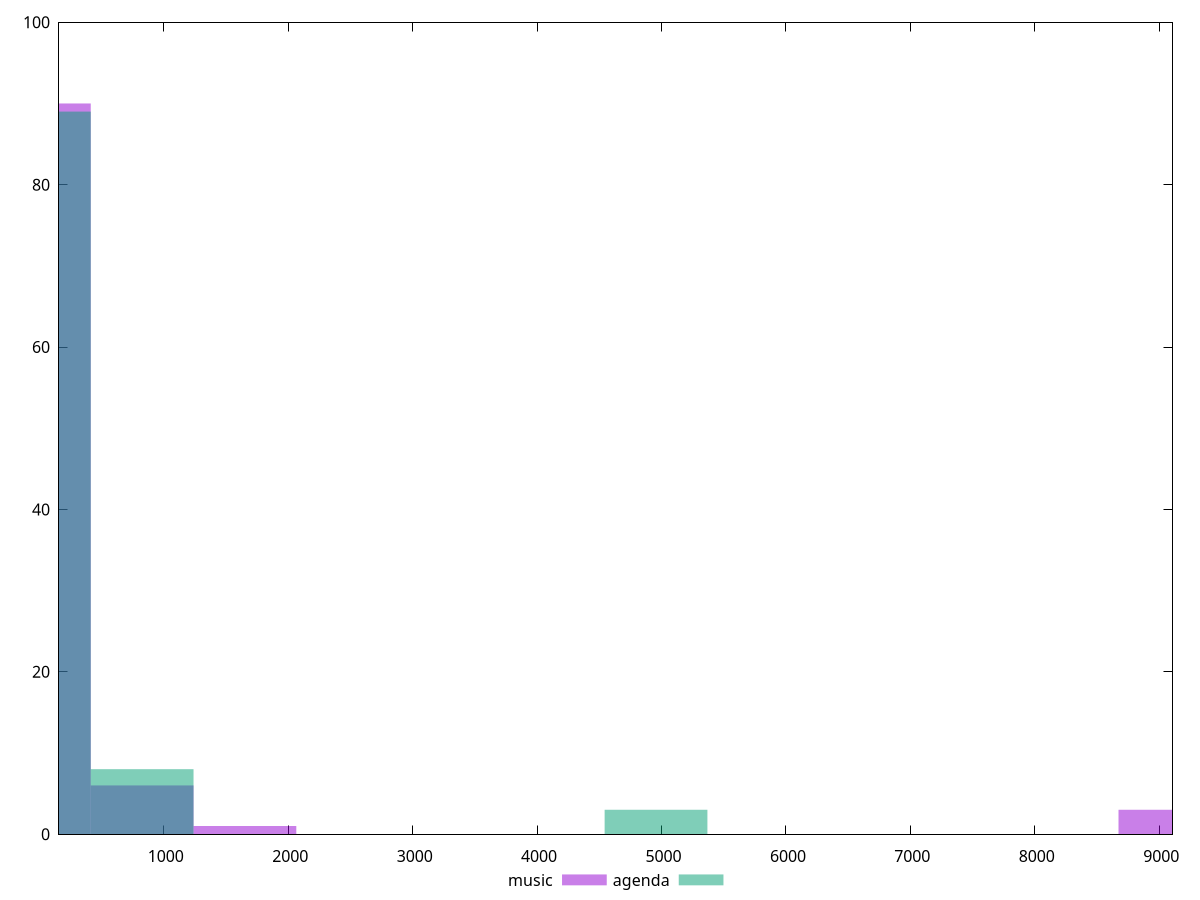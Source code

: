 reset

$music <<EOF
9086.018061419163 3
0 90
826.0016419471967 6
1652.0032838943935 1
EOF

$agenda <<EOF
4956.00985168318 3
0 89
826.0016419471967 8
EOF

set key outside below
set boxwidth 826.0016419471967
set xrange [157.879:9106.896999999999]
set yrange [0:100]
set trange [0:100]
set style fill transparent solid 0.5 noborder
set terminal svg size 640, 500 enhanced background rgb 'white'
set output "reports/report_00027_2021-02-24T12-40-31.850Z/server-response-time/comparison/histogram/0_vs_1.svg"

plot $music title "music" with boxes, \
     $agenda title "agenda" with boxes

reset
